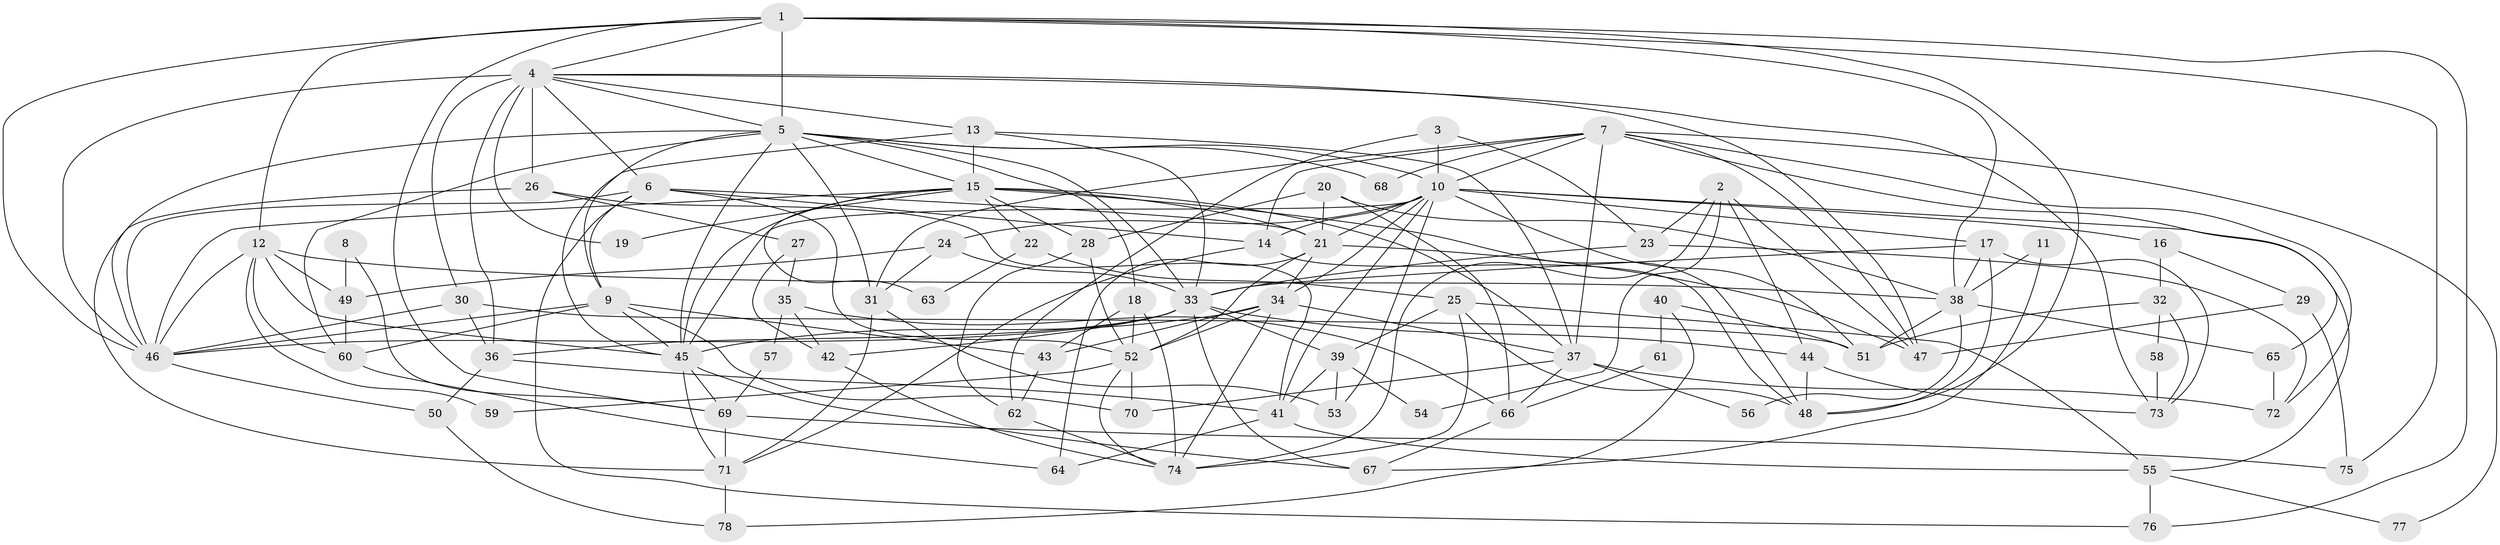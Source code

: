 // original degree distribution, {3: 0.23622047244094488, 2: 0.14173228346456693, 4: 0.29133858267716534, 7: 0.023622047244094488, 6: 0.09448818897637795, 5: 0.1968503937007874, 8: 0.015748031496062992}
// Generated by graph-tools (version 1.1) at 2025/51/03/04/25 22:51:20]
// undirected, 78 vertices, 194 edges
graph export_dot {
  node [color=gray90,style=filled];
  1;
  2;
  3;
  4;
  5;
  6;
  7;
  8;
  9;
  10;
  11;
  12;
  13;
  14;
  15;
  16;
  17;
  18;
  19;
  20;
  21;
  22;
  23;
  24;
  25;
  26;
  27;
  28;
  29;
  30;
  31;
  32;
  33;
  34;
  35;
  36;
  37;
  38;
  39;
  40;
  41;
  42;
  43;
  44;
  45;
  46;
  47;
  48;
  49;
  50;
  51;
  52;
  53;
  54;
  55;
  56;
  57;
  58;
  59;
  60;
  61;
  62;
  63;
  64;
  65;
  66;
  67;
  68;
  69;
  70;
  71;
  72;
  73;
  74;
  75;
  76;
  77;
  78;
  1 -- 4 [weight=1.0];
  1 -- 5 [weight=1.0];
  1 -- 12 [weight=1.0];
  1 -- 38 [weight=1.0];
  1 -- 46 [weight=1.0];
  1 -- 48 [weight=1.0];
  1 -- 69 [weight=1.0];
  1 -- 75 [weight=1.0];
  1 -- 76 [weight=1.0];
  2 -- 23 [weight=1.0];
  2 -- 44 [weight=1.0];
  2 -- 47 [weight=1.0];
  2 -- 54 [weight=2.0];
  2 -- 74 [weight=1.0];
  3 -- 10 [weight=1.0];
  3 -- 23 [weight=1.0];
  3 -- 62 [weight=1.0];
  4 -- 5 [weight=1.0];
  4 -- 6 [weight=1.0];
  4 -- 13 [weight=1.0];
  4 -- 19 [weight=1.0];
  4 -- 26 [weight=1.0];
  4 -- 30 [weight=2.0];
  4 -- 36 [weight=1.0];
  4 -- 46 [weight=2.0];
  4 -- 47 [weight=1.0];
  4 -- 73 [weight=1.0];
  5 -- 9 [weight=2.0];
  5 -- 10 [weight=1.0];
  5 -- 15 [weight=1.0];
  5 -- 18 [weight=1.0];
  5 -- 31 [weight=1.0];
  5 -- 33 [weight=1.0];
  5 -- 45 [weight=1.0];
  5 -- 46 [weight=1.0];
  5 -- 60 [weight=1.0];
  5 -- 68 [weight=1.0];
  6 -- 9 [weight=1.0];
  6 -- 14 [weight=1.0];
  6 -- 21 [weight=1.0];
  6 -- 46 [weight=1.0];
  6 -- 52 [weight=1.0];
  6 -- 76 [weight=1.0];
  7 -- 10 [weight=1.0];
  7 -- 14 [weight=1.0];
  7 -- 31 [weight=1.0];
  7 -- 37 [weight=1.0];
  7 -- 47 [weight=1.0];
  7 -- 65 [weight=1.0];
  7 -- 68 [weight=1.0];
  7 -- 72 [weight=1.0];
  7 -- 77 [weight=1.0];
  8 -- 49 [weight=1.0];
  8 -- 69 [weight=1.0];
  9 -- 43 [weight=1.0];
  9 -- 45 [weight=1.0];
  9 -- 46 [weight=1.0];
  9 -- 60 [weight=1.0];
  9 -- 70 [weight=1.0];
  10 -- 14 [weight=2.0];
  10 -- 16 [weight=1.0];
  10 -- 17 [weight=1.0];
  10 -- 21 [weight=1.0];
  10 -- 24 [weight=1.0];
  10 -- 34 [weight=1.0];
  10 -- 41 [weight=1.0];
  10 -- 45 [weight=1.0];
  10 -- 51 [weight=1.0];
  10 -- 53 [weight=1.0];
  10 -- 55 [weight=1.0];
  11 -- 38 [weight=1.0];
  11 -- 67 [weight=1.0];
  12 -- 38 [weight=1.0];
  12 -- 45 [weight=1.0];
  12 -- 46 [weight=1.0];
  12 -- 49 [weight=1.0];
  12 -- 59 [weight=1.0];
  12 -- 60 [weight=1.0];
  13 -- 15 [weight=1.0];
  13 -- 33 [weight=1.0];
  13 -- 37 [weight=1.0];
  13 -- 45 [weight=1.0];
  14 -- 48 [weight=1.0];
  14 -- 71 [weight=1.0];
  15 -- 19 [weight=1.0];
  15 -- 21 [weight=1.0];
  15 -- 22 [weight=1.0];
  15 -- 28 [weight=1.0];
  15 -- 37 [weight=1.0];
  15 -- 45 [weight=1.0];
  15 -- 46 [weight=1.0];
  15 -- 48 [weight=1.0];
  15 -- 63 [weight=1.0];
  16 -- 29 [weight=1.0];
  16 -- 32 [weight=1.0];
  17 -- 33 [weight=1.0];
  17 -- 38 [weight=1.0];
  17 -- 48 [weight=1.0];
  17 -- 73 [weight=1.0];
  18 -- 43 [weight=1.0];
  18 -- 52 [weight=1.0];
  18 -- 74 [weight=1.0];
  20 -- 21 [weight=1.0];
  20 -- 28 [weight=1.0];
  20 -- 38 [weight=1.0];
  20 -- 66 [weight=1.0];
  21 -- 34 [weight=2.0];
  21 -- 47 [weight=1.0];
  21 -- 52 [weight=1.0];
  21 -- 64 [weight=1.0];
  22 -- 25 [weight=1.0];
  22 -- 63 [weight=1.0];
  23 -- 33 [weight=1.0];
  23 -- 72 [weight=1.0];
  24 -- 31 [weight=1.0];
  24 -- 33 [weight=1.0];
  24 -- 49 [weight=1.0];
  25 -- 39 [weight=1.0];
  25 -- 48 [weight=1.0];
  25 -- 55 [weight=1.0];
  25 -- 74 [weight=1.0];
  26 -- 27 [weight=1.0];
  26 -- 41 [weight=1.0];
  26 -- 71 [weight=1.0];
  27 -- 35 [weight=1.0];
  27 -- 42 [weight=1.0];
  28 -- 52 [weight=1.0];
  28 -- 62 [weight=1.0];
  29 -- 47 [weight=1.0];
  29 -- 75 [weight=1.0];
  30 -- 36 [weight=1.0];
  30 -- 46 [weight=1.0];
  30 -- 51 [weight=1.0];
  31 -- 53 [weight=1.0];
  31 -- 71 [weight=1.0];
  32 -- 51 [weight=1.0];
  32 -- 58 [weight=1.0];
  32 -- 73 [weight=1.0];
  33 -- 36 [weight=1.0];
  33 -- 39 [weight=1.0];
  33 -- 42 [weight=1.0];
  33 -- 44 [weight=1.0];
  33 -- 46 [weight=1.0];
  33 -- 67 [weight=1.0];
  34 -- 37 [weight=1.0];
  34 -- 43 [weight=1.0];
  34 -- 45 [weight=1.0];
  34 -- 52 [weight=1.0];
  34 -- 74 [weight=1.0];
  35 -- 42 [weight=1.0];
  35 -- 57 [weight=1.0];
  35 -- 66 [weight=1.0];
  36 -- 41 [weight=1.0];
  36 -- 50 [weight=1.0];
  37 -- 56 [weight=1.0];
  37 -- 66 [weight=1.0];
  37 -- 70 [weight=1.0];
  37 -- 72 [weight=1.0];
  38 -- 51 [weight=1.0];
  38 -- 56 [weight=1.0];
  38 -- 65 [weight=1.0];
  39 -- 41 [weight=1.0];
  39 -- 53 [weight=1.0];
  39 -- 54 [weight=1.0];
  40 -- 51 [weight=1.0];
  40 -- 61 [weight=1.0];
  40 -- 78 [weight=1.0];
  41 -- 55 [weight=1.0];
  41 -- 64 [weight=1.0];
  42 -- 74 [weight=1.0];
  43 -- 62 [weight=1.0];
  44 -- 48 [weight=1.0];
  44 -- 73 [weight=1.0];
  45 -- 67 [weight=1.0];
  45 -- 69 [weight=1.0];
  45 -- 71 [weight=1.0];
  46 -- 50 [weight=1.0];
  49 -- 60 [weight=1.0];
  50 -- 78 [weight=1.0];
  52 -- 59 [weight=1.0];
  52 -- 70 [weight=1.0];
  52 -- 74 [weight=1.0];
  55 -- 76 [weight=1.0];
  55 -- 77 [weight=1.0];
  57 -- 69 [weight=1.0];
  58 -- 73 [weight=1.0];
  60 -- 64 [weight=1.0];
  61 -- 66 [weight=1.0];
  62 -- 74 [weight=1.0];
  65 -- 72 [weight=1.0];
  66 -- 67 [weight=1.0];
  69 -- 71 [weight=1.0];
  69 -- 75 [weight=1.0];
  71 -- 78 [weight=1.0];
}
